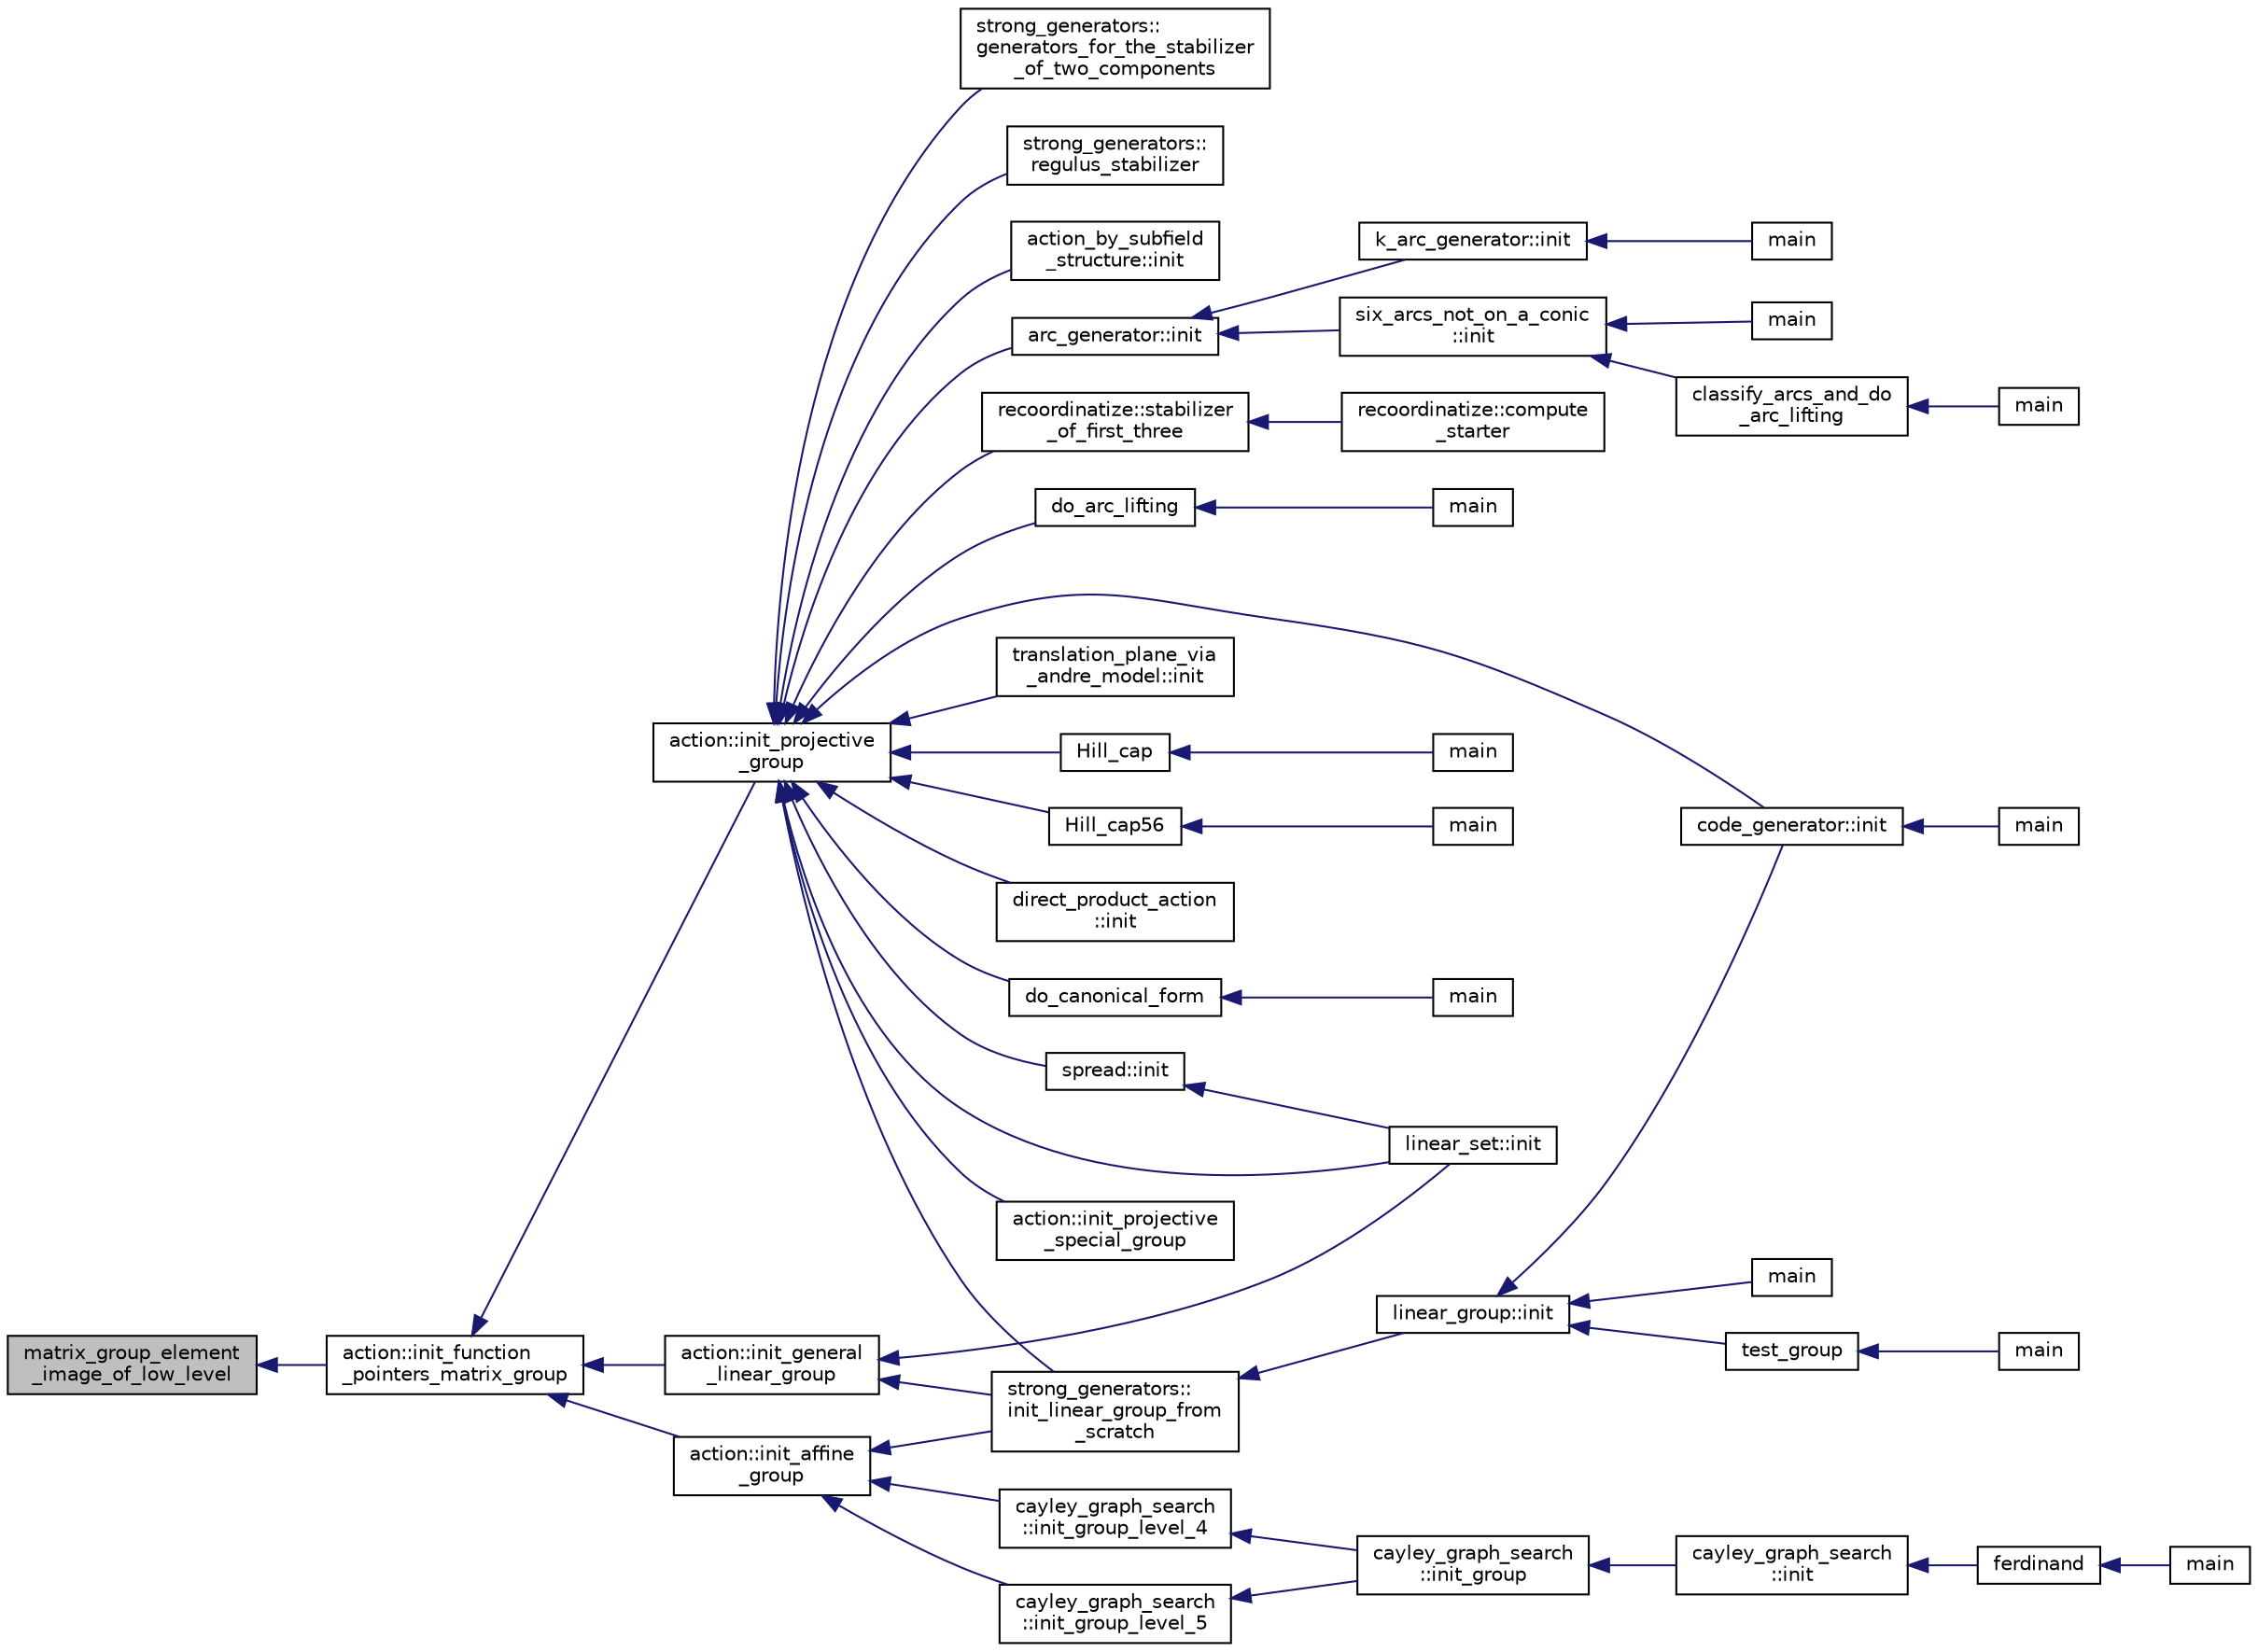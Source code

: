 digraph "matrix_group_element_image_of_low_level"
{
  edge [fontname="Helvetica",fontsize="10",labelfontname="Helvetica",labelfontsize="10"];
  node [fontname="Helvetica",fontsize="10",shape=record];
  rankdir="LR";
  Node169 [label="matrix_group_element\l_image_of_low_level",height=0.2,width=0.4,color="black", fillcolor="grey75", style="filled", fontcolor="black"];
  Node169 -> Node170 [dir="back",color="midnightblue",fontsize="10",style="solid",fontname="Helvetica"];
  Node170 [label="action::init_function\l_pointers_matrix_group",height=0.2,width=0.4,color="black", fillcolor="white", style="filled",URL="$d2/d86/classaction.html#a48cbc0106c21fdcb5ec74a9cf8f4e1d8"];
  Node170 -> Node171 [dir="back",color="midnightblue",fontsize="10",style="solid",fontname="Helvetica"];
  Node171 [label="action::init_projective\l_group",height=0.2,width=0.4,color="black", fillcolor="white", style="filled",URL="$d2/d86/classaction.html#ad943cb9d3828331bf5634c6dbfc31afd"];
  Node171 -> Node172 [dir="back",color="midnightblue",fontsize="10",style="solid",fontname="Helvetica"];
  Node172 [label="do_arc_lifting",height=0.2,width=0.4,color="black", fillcolor="white", style="filled",URL="$d5/d9e/arcs__orderly_8_c.html#a7367bc544c290322bdbd4545388a27a8"];
  Node172 -> Node173 [dir="back",color="midnightblue",fontsize="10",style="solid",fontname="Helvetica"];
  Node173 [label="main",height=0.2,width=0.4,color="black", fillcolor="white", style="filled",URL="$d5/d9e/arcs__orderly_8_c.html#a3c04138a5bfe5d72780bb7e82a18e627"];
  Node171 -> Node174 [dir="back",color="midnightblue",fontsize="10",style="solid",fontname="Helvetica"];
  Node174 [label="code_generator::init",height=0.2,width=0.4,color="black", fillcolor="white", style="filled",URL="$db/d37/classcode__generator.html#acfaa1e8badf6f30255203f499b130af8"];
  Node174 -> Node175 [dir="back",color="midnightblue",fontsize="10",style="solid",fontname="Helvetica"];
  Node175 [label="main",height=0.2,width=0.4,color="black", fillcolor="white", style="filled",URL="$d4/d4f/codes_8_c.html#a217dbf8b442f20279ea00b898af96f52"];
  Node171 -> Node176 [dir="back",color="midnightblue",fontsize="10",style="solid",fontname="Helvetica"];
  Node176 [label="direct_product_action\l::init",height=0.2,width=0.4,color="black", fillcolor="white", style="filled",URL="$d3/d78/classdirect__product__action.html#aad40060e5821c011cccaa65a5c4df64f"];
  Node171 -> Node177 [dir="back",color="midnightblue",fontsize="10",style="solid",fontname="Helvetica"];
  Node177 [label="Hill_cap",height=0.2,width=0.4,color="black", fillcolor="white", style="filled",URL="$da/d28/hill_8_c.html#a7c2543fe497e681d4b492b16ea7f933e"];
  Node177 -> Node178 [dir="back",color="midnightblue",fontsize="10",style="solid",fontname="Helvetica"];
  Node178 [label="main",height=0.2,width=0.4,color="black", fillcolor="white", style="filled",URL="$da/d28/hill_8_c.html#a217dbf8b442f20279ea00b898af96f52"];
  Node171 -> Node179 [dir="back",color="midnightblue",fontsize="10",style="solid",fontname="Helvetica"];
  Node179 [label="linear_set::init",height=0.2,width=0.4,color="black", fillcolor="white", style="filled",URL="$dd/d86/classlinear__set.html#a7ab24e84423749047d5465cb15505475"];
  Node171 -> Node180 [dir="back",color="midnightblue",fontsize="10",style="solid",fontname="Helvetica"];
  Node180 [label="Hill_cap56",height=0.2,width=0.4,color="black", fillcolor="white", style="filled",URL="$df/d74/tl__geometry_8h.html#ad7fc0ff2bf8455ab25e170c6930047a6"];
  Node180 -> Node181 [dir="back",color="midnightblue",fontsize="10",style="solid",fontname="Helvetica"];
  Node181 [label="main",height=0.2,width=0.4,color="black", fillcolor="white", style="filled",URL="$d4/d6e/make__something_8_c.html#a217dbf8b442f20279ea00b898af96f52"];
  Node171 -> Node182 [dir="back",color="midnightblue",fontsize="10",style="solid",fontname="Helvetica"];
  Node182 [label="do_canonical_form",height=0.2,width=0.4,color="black", fillcolor="white", style="filled",URL="$dc/dd4/group__actions_8h.html#afb9f4a331a8a017ea3b8b7d9ed8dcc88"];
  Node182 -> Node183 [dir="back",color="midnightblue",fontsize="10",style="solid",fontname="Helvetica"];
  Node183 [label="main",height=0.2,width=0.4,color="black", fillcolor="white", style="filled",URL="$d0/d2f/process_8_c.html#a3c04138a5bfe5d72780bb7e82a18e627"];
  Node171 -> Node184 [dir="back",color="midnightblue",fontsize="10",style="solid",fontname="Helvetica"];
  Node184 [label="action::init_projective\l_special_group",height=0.2,width=0.4,color="black", fillcolor="white", style="filled",URL="$d2/d86/classaction.html#a4c69f0e07dff8ba8ac2415faf69d55a4"];
  Node171 -> Node185 [dir="back",color="midnightblue",fontsize="10",style="solid",fontname="Helvetica"];
  Node185 [label="strong_generators::\linit_linear_group_from\l_scratch",height=0.2,width=0.4,color="black", fillcolor="white", style="filled",URL="$dc/d09/classstrong__generators.html#ad47ecfb9c141b65ed6aca34231d5a0d2"];
  Node185 -> Node186 [dir="back",color="midnightblue",fontsize="10",style="solid",fontname="Helvetica"];
  Node186 [label="linear_group::init",height=0.2,width=0.4,color="black", fillcolor="white", style="filled",URL="$df/d5a/classlinear__group.html#a8119aa9b882192ab422b12614b259f28"];
  Node186 -> Node174 [dir="back",color="midnightblue",fontsize="10",style="solid",fontname="Helvetica"];
  Node186 -> Node187 [dir="back",color="midnightblue",fontsize="10",style="solid",fontname="Helvetica"];
  Node187 [label="test_group",height=0.2,width=0.4,color="black", fillcolor="white", style="filled",URL="$d8/d03/analyze__q__designs_8_c.html#ad03444358d0b46e7aa4d88a806b44925"];
  Node187 -> Node188 [dir="back",color="midnightblue",fontsize="10",style="solid",fontname="Helvetica"];
  Node188 [label="main",height=0.2,width=0.4,color="black", fillcolor="white", style="filled",URL="$d8/d03/analyze__q__designs_8_c.html#a217dbf8b442f20279ea00b898af96f52"];
  Node186 -> Node189 [dir="back",color="midnightblue",fontsize="10",style="solid",fontname="Helvetica"];
  Node189 [label="main",height=0.2,width=0.4,color="black", fillcolor="white", style="filled",URL="$da/dd5/subspace__orbits__main_8_c.html#a217dbf8b442f20279ea00b898af96f52"];
  Node171 -> Node190 [dir="back",color="midnightblue",fontsize="10",style="solid",fontname="Helvetica"];
  Node190 [label="strong_generators::\lgenerators_for_the_stabilizer\l_of_two_components",height=0.2,width=0.4,color="black", fillcolor="white", style="filled",URL="$dc/d09/classstrong__generators.html#acd9ddc5b768e4cf3f2398383d5a8f3b2"];
  Node171 -> Node191 [dir="back",color="midnightblue",fontsize="10",style="solid",fontname="Helvetica"];
  Node191 [label="strong_generators::\lregulus_stabilizer",height=0.2,width=0.4,color="black", fillcolor="white", style="filled",URL="$dc/d09/classstrong__generators.html#a32e999d14b4168695f2e775ddf2ed7e7"];
  Node171 -> Node192 [dir="back",color="midnightblue",fontsize="10",style="solid",fontname="Helvetica"];
  Node192 [label="action_by_subfield\l_structure::init",height=0.2,width=0.4,color="black", fillcolor="white", style="filled",URL="$dd/d67/classaction__by__subfield__structure.html#a565b45607d3ebc3eaa0e910a6ce6a661"];
  Node171 -> Node193 [dir="back",color="midnightblue",fontsize="10",style="solid",fontname="Helvetica"];
  Node193 [label="arc_generator::init",height=0.2,width=0.4,color="black", fillcolor="white", style="filled",URL="$d4/d21/classarc__generator.html#ae614e18e9c641d67069fa27d48245cde"];
  Node193 -> Node194 [dir="back",color="midnightblue",fontsize="10",style="solid",fontname="Helvetica"];
  Node194 [label="k_arc_generator::init",height=0.2,width=0.4,color="black", fillcolor="white", style="filled",URL="$d6/dd8/classk__arc__generator.html#a6036d9f52ede9f8ca681505626b5361d"];
  Node194 -> Node195 [dir="back",color="midnightblue",fontsize="10",style="solid",fontname="Helvetica"];
  Node195 [label="main",height=0.2,width=0.4,color="black", fillcolor="white", style="filled",URL="$d6/d01/k__arc__generator__main_8_c.html#a217dbf8b442f20279ea00b898af96f52"];
  Node193 -> Node196 [dir="back",color="midnightblue",fontsize="10",style="solid",fontname="Helvetica"];
  Node196 [label="six_arcs_not_on_a_conic\l::init",height=0.2,width=0.4,color="black", fillcolor="white", style="filled",URL="$d8/de6/classsix__arcs__not__on__a__conic.html#a7a4d5cf8a098488729934cfa8a70944a"];
  Node196 -> Node197 [dir="back",color="midnightblue",fontsize="10",style="solid",fontname="Helvetica"];
  Node197 [label="classify_arcs_and_do\l_arc_lifting",height=0.2,width=0.4,color="black", fillcolor="white", style="filled",URL="$d6/dc3/arc__lifting__main_8_c.html#afdd7be16f16b8c71e9a72fe5f6a0b59c"];
  Node197 -> Node198 [dir="back",color="midnightblue",fontsize="10",style="solid",fontname="Helvetica"];
  Node198 [label="main",height=0.2,width=0.4,color="black", fillcolor="white", style="filled",URL="$d6/dc3/arc__lifting__main_8_c.html#a217dbf8b442f20279ea00b898af96f52"];
  Node196 -> Node199 [dir="back",color="midnightblue",fontsize="10",style="solid",fontname="Helvetica"];
  Node199 [label="main",height=0.2,width=0.4,color="black", fillcolor="white", style="filled",URL="$d2/dfa/create__surface__main_8_c.html#a217dbf8b442f20279ea00b898af96f52"];
  Node171 -> Node200 [dir="back",color="midnightblue",fontsize="10",style="solid",fontname="Helvetica"];
  Node200 [label="recoordinatize::stabilizer\l_of_first_three",height=0.2,width=0.4,color="black", fillcolor="white", style="filled",URL="$d3/d3c/classrecoordinatize.html#ae8a24e776a57f0ac4923f6ed1d1db6e6"];
  Node200 -> Node201 [dir="back",color="midnightblue",fontsize="10",style="solid",fontname="Helvetica"];
  Node201 [label="recoordinatize::compute\l_starter",height=0.2,width=0.4,color="black", fillcolor="white", style="filled",URL="$d3/d3c/classrecoordinatize.html#a274b399821488e5f6fb1adfbc8f8ebac"];
  Node171 -> Node202 [dir="back",color="midnightblue",fontsize="10",style="solid",fontname="Helvetica"];
  Node202 [label="spread::init",height=0.2,width=0.4,color="black", fillcolor="white", style="filled",URL="$da/dc1/classspread.html#aa2493aebcdd72c4472213711dfcc2ab6"];
  Node202 -> Node179 [dir="back",color="midnightblue",fontsize="10",style="solid",fontname="Helvetica"];
  Node171 -> Node203 [dir="back",color="midnightblue",fontsize="10",style="solid",fontname="Helvetica"];
  Node203 [label="translation_plane_via\l_andre_model::init",height=0.2,width=0.4,color="black", fillcolor="white", style="filled",URL="$d1/dcc/classtranslation__plane__via__andre__model.html#adb424599de168ade331979a9218ee07b"];
  Node170 -> Node204 [dir="back",color="midnightblue",fontsize="10",style="solid",fontname="Helvetica"];
  Node204 [label="action::init_affine\l_group",height=0.2,width=0.4,color="black", fillcolor="white", style="filled",URL="$d2/d86/classaction.html#a32c0c683b3071fef19d28ca4880b568a"];
  Node204 -> Node205 [dir="back",color="midnightblue",fontsize="10",style="solid",fontname="Helvetica"];
  Node205 [label="cayley_graph_search\l::init_group_level_4",height=0.2,width=0.4,color="black", fillcolor="white", style="filled",URL="$de/dae/classcayley__graph__search.html#a6593f90cd91bea8c23fe71acca05655e"];
  Node205 -> Node206 [dir="back",color="midnightblue",fontsize="10",style="solid",fontname="Helvetica"];
  Node206 [label="cayley_graph_search\l::init_group",height=0.2,width=0.4,color="black", fillcolor="white", style="filled",URL="$de/dae/classcayley__graph__search.html#adbce2e517a8ed979f53e8aeb043cf4ca"];
  Node206 -> Node207 [dir="back",color="midnightblue",fontsize="10",style="solid",fontname="Helvetica"];
  Node207 [label="cayley_graph_search\l::init",height=0.2,width=0.4,color="black", fillcolor="white", style="filled",URL="$de/dae/classcayley__graph__search.html#add9c6434abeaebac4a07bc03cb21672d"];
  Node207 -> Node208 [dir="back",color="midnightblue",fontsize="10",style="solid",fontname="Helvetica"];
  Node208 [label="ferdinand",height=0.2,width=0.4,color="black", fillcolor="white", style="filled",URL="$da/df3/ferdinand_8_c.html#a322b57727d23cf5a0932f11c30ea18d9"];
  Node208 -> Node209 [dir="back",color="midnightblue",fontsize="10",style="solid",fontname="Helvetica"];
  Node209 [label="main",height=0.2,width=0.4,color="black", fillcolor="white", style="filled",URL="$da/df3/ferdinand_8_c.html#a3c04138a5bfe5d72780bb7e82a18e627"];
  Node204 -> Node210 [dir="back",color="midnightblue",fontsize="10",style="solid",fontname="Helvetica"];
  Node210 [label="cayley_graph_search\l::init_group_level_5",height=0.2,width=0.4,color="black", fillcolor="white", style="filled",URL="$de/dae/classcayley__graph__search.html#ab4427f6ab65833dae31a18f44a5d6d7a"];
  Node210 -> Node206 [dir="back",color="midnightblue",fontsize="10",style="solid",fontname="Helvetica"];
  Node204 -> Node185 [dir="back",color="midnightblue",fontsize="10",style="solid",fontname="Helvetica"];
  Node170 -> Node211 [dir="back",color="midnightblue",fontsize="10",style="solid",fontname="Helvetica"];
  Node211 [label="action::init_general\l_linear_group",height=0.2,width=0.4,color="black", fillcolor="white", style="filled",URL="$d2/d86/classaction.html#a1ff1bf53f9073bfc76ff073e7af6f396"];
  Node211 -> Node179 [dir="back",color="midnightblue",fontsize="10",style="solid",fontname="Helvetica"];
  Node211 -> Node185 [dir="back",color="midnightblue",fontsize="10",style="solid",fontname="Helvetica"];
}
